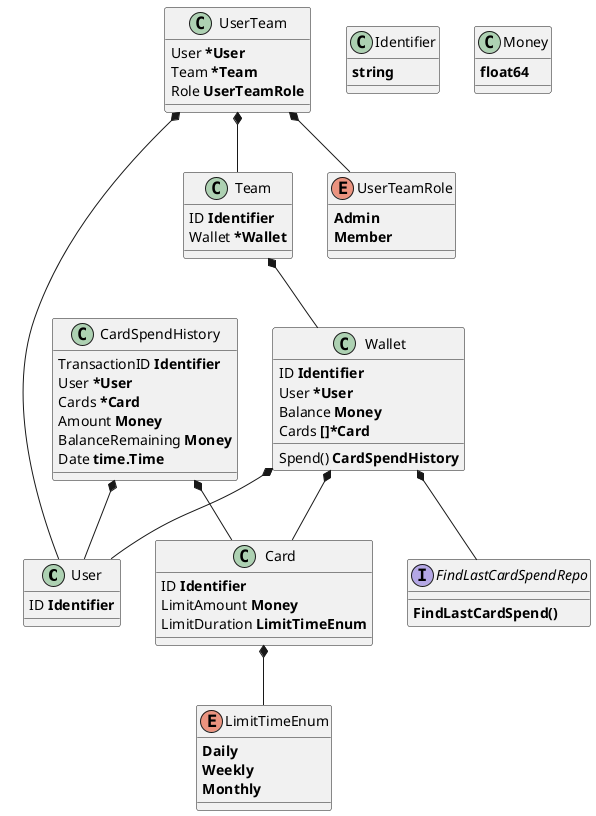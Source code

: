@startuml

class User {
  {field} ID <b>Identifier</b>
}

class Wallet {
    {field} ID <b>Identifier</b>
    {field} User <b>*User</b>
    {field} Balance <b>Money</b>
    {field} Cards <b>[]*Card</b>
    {method} Spend() <b>CardSpendHistory</b>
}

Wallet *-- User
Wallet *-- Card
Wallet *-- FindLastCardSpendRepo

interface FindLastCardSpendRepo {
    {method} <b>FindLastCardSpend()</b>
}

class Card {
    {field} ID <b>Identifier</b>
    {field} LimitAmount <b>Money</b>
    {field} LimitDuration <b>LimitTimeEnum</b>
}

Card *-- LimitTimeEnum

class CardSpendHistory {
    {field} TransactionID <b>Identifier</b>
    {field} User <b>*User</b>
    {field} Cards <b>*Card</b>
    {field} Amount <b>Money</b>
    {field} BalanceRemaining <b>Money</b>
    {field} Date <b>time.Time</b>
}

CardSpendHistory *-- User
CardSpendHistory *-- Card

class Team {
   {field} ID <b>Identifier</b>
   {field} Wallet <b>*Wallet</b>
}

Team *-- Wallet

class UserTeam {
	{field} User <b>*User</b>
	{field} Team <b>*Team</b>
	{field} Role <b>UserTeamRole</b>
}

UserTeam *-- User
UserTeam *-- Team
UserTeam *-- UserTeamRole

class Identifier {
	{field} <b>string</b>
}

class Money {
	{field} <b>float64</b>
}

enum LimitTimeEnum {
    <b>Daily</b>
    <b>Weekly</b>
    <b>Monthly</b>
}

enum UserTeamRole {
    <b>Admin</b>
    <b>Member</b>
}

@enduml